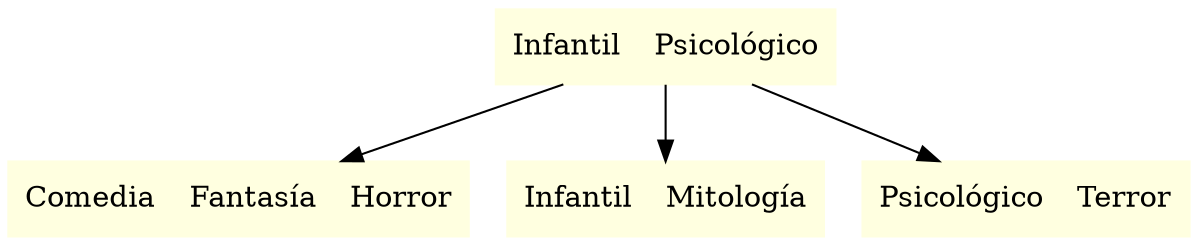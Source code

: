 digraph BMas {
node [shape=record, style=filled, color=lightyellow];
"2084435065" [label="Infantil|Psicológico"];
"2084435065" -> "1296064247";
"1296064247" [label="Comedia|Fantasía|Horror"];
"2084435065" -> "939047783";
"939047783" [label="Infantil|Mitología"];
"2084435065" -> "1237514926";
"1237514926" [label="Psicológico|Terror"];
}
